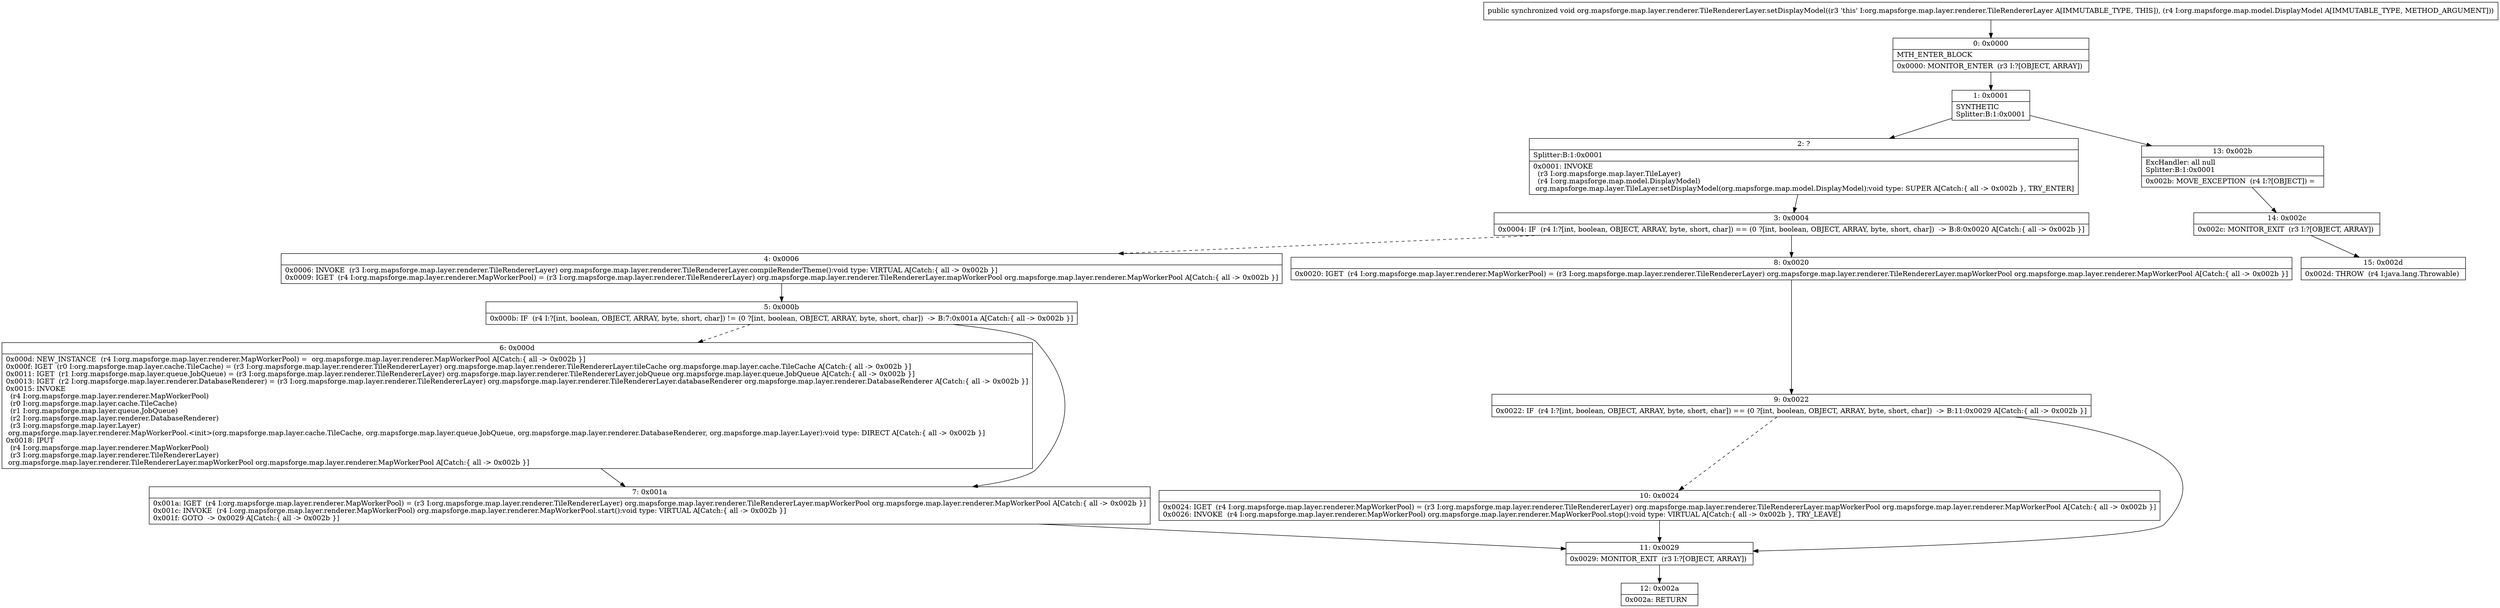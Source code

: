 digraph "CFG fororg.mapsforge.map.layer.renderer.TileRendererLayer.setDisplayModel(Lorg\/mapsforge\/map\/model\/DisplayModel;)V" {
Node_0 [shape=record,label="{0\:\ 0x0000|MTH_ENTER_BLOCK\l|0x0000: MONITOR_ENTER  (r3 I:?[OBJECT, ARRAY]) \l}"];
Node_1 [shape=record,label="{1\:\ 0x0001|SYNTHETIC\lSplitter:B:1:0x0001\l}"];
Node_2 [shape=record,label="{2\:\ ?|Splitter:B:1:0x0001\l|0x0001: INVOKE  \l  (r3 I:org.mapsforge.map.layer.TileLayer)\l  (r4 I:org.mapsforge.map.model.DisplayModel)\l org.mapsforge.map.layer.TileLayer.setDisplayModel(org.mapsforge.map.model.DisplayModel):void type: SUPER A[Catch:\{ all \-\> 0x002b \}, TRY_ENTER]\l}"];
Node_3 [shape=record,label="{3\:\ 0x0004|0x0004: IF  (r4 I:?[int, boolean, OBJECT, ARRAY, byte, short, char]) == (0 ?[int, boolean, OBJECT, ARRAY, byte, short, char])  \-\> B:8:0x0020 A[Catch:\{ all \-\> 0x002b \}]\l}"];
Node_4 [shape=record,label="{4\:\ 0x0006|0x0006: INVOKE  (r3 I:org.mapsforge.map.layer.renderer.TileRendererLayer) org.mapsforge.map.layer.renderer.TileRendererLayer.compileRenderTheme():void type: VIRTUAL A[Catch:\{ all \-\> 0x002b \}]\l0x0009: IGET  (r4 I:org.mapsforge.map.layer.renderer.MapWorkerPool) = (r3 I:org.mapsforge.map.layer.renderer.TileRendererLayer) org.mapsforge.map.layer.renderer.TileRendererLayer.mapWorkerPool org.mapsforge.map.layer.renderer.MapWorkerPool A[Catch:\{ all \-\> 0x002b \}]\l}"];
Node_5 [shape=record,label="{5\:\ 0x000b|0x000b: IF  (r4 I:?[int, boolean, OBJECT, ARRAY, byte, short, char]) != (0 ?[int, boolean, OBJECT, ARRAY, byte, short, char])  \-\> B:7:0x001a A[Catch:\{ all \-\> 0x002b \}]\l}"];
Node_6 [shape=record,label="{6\:\ 0x000d|0x000d: NEW_INSTANCE  (r4 I:org.mapsforge.map.layer.renderer.MapWorkerPool) =  org.mapsforge.map.layer.renderer.MapWorkerPool A[Catch:\{ all \-\> 0x002b \}]\l0x000f: IGET  (r0 I:org.mapsforge.map.layer.cache.TileCache) = (r3 I:org.mapsforge.map.layer.renderer.TileRendererLayer) org.mapsforge.map.layer.renderer.TileRendererLayer.tileCache org.mapsforge.map.layer.cache.TileCache A[Catch:\{ all \-\> 0x002b \}]\l0x0011: IGET  (r1 I:org.mapsforge.map.layer.queue.JobQueue) = (r3 I:org.mapsforge.map.layer.renderer.TileRendererLayer) org.mapsforge.map.layer.renderer.TileRendererLayer.jobQueue org.mapsforge.map.layer.queue.JobQueue A[Catch:\{ all \-\> 0x002b \}]\l0x0013: IGET  (r2 I:org.mapsforge.map.layer.renderer.DatabaseRenderer) = (r3 I:org.mapsforge.map.layer.renderer.TileRendererLayer) org.mapsforge.map.layer.renderer.TileRendererLayer.databaseRenderer org.mapsforge.map.layer.renderer.DatabaseRenderer A[Catch:\{ all \-\> 0x002b \}]\l0x0015: INVOKE  \l  (r4 I:org.mapsforge.map.layer.renderer.MapWorkerPool)\l  (r0 I:org.mapsforge.map.layer.cache.TileCache)\l  (r1 I:org.mapsforge.map.layer.queue.JobQueue)\l  (r2 I:org.mapsforge.map.layer.renderer.DatabaseRenderer)\l  (r3 I:org.mapsforge.map.layer.Layer)\l org.mapsforge.map.layer.renderer.MapWorkerPool.\<init\>(org.mapsforge.map.layer.cache.TileCache, org.mapsforge.map.layer.queue.JobQueue, org.mapsforge.map.layer.renderer.DatabaseRenderer, org.mapsforge.map.layer.Layer):void type: DIRECT A[Catch:\{ all \-\> 0x002b \}]\l0x0018: IPUT  \l  (r4 I:org.mapsforge.map.layer.renderer.MapWorkerPool)\l  (r3 I:org.mapsforge.map.layer.renderer.TileRendererLayer)\l org.mapsforge.map.layer.renderer.TileRendererLayer.mapWorkerPool org.mapsforge.map.layer.renderer.MapWorkerPool A[Catch:\{ all \-\> 0x002b \}]\l}"];
Node_7 [shape=record,label="{7\:\ 0x001a|0x001a: IGET  (r4 I:org.mapsforge.map.layer.renderer.MapWorkerPool) = (r3 I:org.mapsforge.map.layer.renderer.TileRendererLayer) org.mapsforge.map.layer.renderer.TileRendererLayer.mapWorkerPool org.mapsforge.map.layer.renderer.MapWorkerPool A[Catch:\{ all \-\> 0x002b \}]\l0x001c: INVOKE  (r4 I:org.mapsforge.map.layer.renderer.MapWorkerPool) org.mapsforge.map.layer.renderer.MapWorkerPool.start():void type: VIRTUAL A[Catch:\{ all \-\> 0x002b \}]\l0x001f: GOTO  \-\> 0x0029 A[Catch:\{ all \-\> 0x002b \}]\l}"];
Node_8 [shape=record,label="{8\:\ 0x0020|0x0020: IGET  (r4 I:org.mapsforge.map.layer.renderer.MapWorkerPool) = (r3 I:org.mapsforge.map.layer.renderer.TileRendererLayer) org.mapsforge.map.layer.renderer.TileRendererLayer.mapWorkerPool org.mapsforge.map.layer.renderer.MapWorkerPool A[Catch:\{ all \-\> 0x002b \}]\l}"];
Node_9 [shape=record,label="{9\:\ 0x0022|0x0022: IF  (r4 I:?[int, boolean, OBJECT, ARRAY, byte, short, char]) == (0 ?[int, boolean, OBJECT, ARRAY, byte, short, char])  \-\> B:11:0x0029 A[Catch:\{ all \-\> 0x002b \}]\l}"];
Node_10 [shape=record,label="{10\:\ 0x0024|0x0024: IGET  (r4 I:org.mapsforge.map.layer.renderer.MapWorkerPool) = (r3 I:org.mapsforge.map.layer.renderer.TileRendererLayer) org.mapsforge.map.layer.renderer.TileRendererLayer.mapWorkerPool org.mapsforge.map.layer.renderer.MapWorkerPool A[Catch:\{ all \-\> 0x002b \}]\l0x0026: INVOKE  (r4 I:org.mapsforge.map.layer.renderer.MapWorkerPool) org.mapsforge.map.layer.renderer.MapWorkerPool.stop():void type: VIRTUAL A[Catch:\{ all \-\> 0x002b \}, TRY_LEAVE]\l}"];
Node_11 [shape=record,label="{11\:\ 0x0029|0x0029: MONITOR_EXIT  (r3 I:?[OBJECT, ARRAY]) \l}"];
Node_12 [shape=record,label="{12\:\ 0x002a|0x002a: RETURN   \l}"];
Node_13 [shape=record,label="{13\:\ 0x002b|ExcHandler: all null\lSplitter:B:1:0x0001\l|0x002b: MOVE_EXCEPTION  (r4 I:?[OBJECT]) =  \l}"];
Node_14 [shape=record,label="{14\:\ 0x002c|0x002c: MONITOR_EXIT  (r3 I:?[OBJECT, ARRAY]) \l}"];
Node_15 [shape=record,label="{15\:\ 0x002d|0x002d: THROW  (r4 I:java.lang.Throwable) \l}"];
MethodNode[shape=record,label="{public synchronized void org.mapsforge.map.layer.renderer.TileRendererLayer.setDisplayModel((r3 'this' I:org.mapsforge.map.layer.renderer.TileRendererLayer A[IMMUTABLE_TYPE, THIS]), (r4 I:org.mapsforge.map.model.DisplayModel A[IMMUTABLE_TYPE, METHOD_ARGUMENT])) }"];
MethodNode -> Node_0;
Node_0 -> Node_1;
Node_1 -> Node_2;
Node_1 -> Node_13;
Node_2 -> Node_3;
Node_3 -> Node_4[style=dashed];
Node_3 -> Node_8;
Node_4 -> Node_5;
Node_5 -> Node_6[style=dashed];
Node_5 -> Node_7;
Node_6 -> Node_7;
Node_7 -> Node_11;
Node_8 -> Node_9;
Node_9 -> Node_10[style=dashed];
Node_9 -> Node_11;
Node_10 -> Node_11;
Node_11 -> Node_12;
Node_13 -> Node_14;
Node_14 -> Node_15;
}

